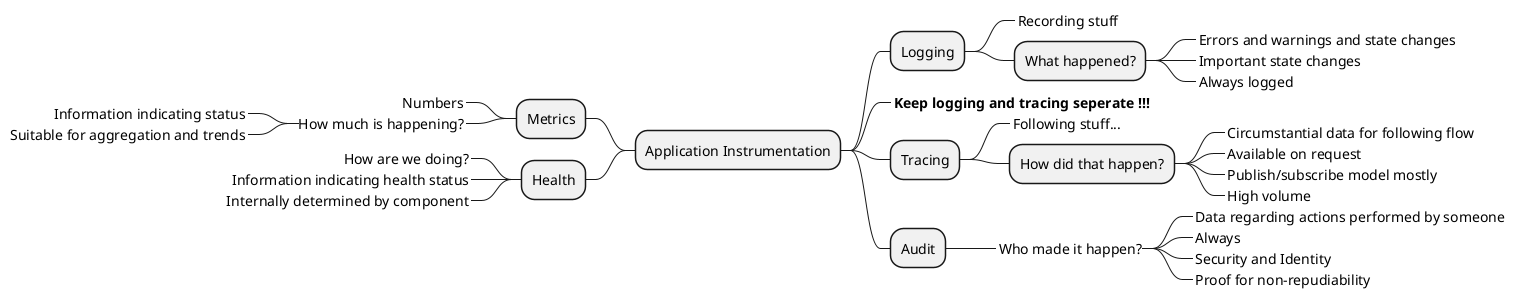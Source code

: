 @startmindmap "Application Instrumentation"

'https://youtu.be/CdcApjTBLEM

+ Application Instrumentation

++ Logging
+++_ Recording stuff
+++ What happened?
++++_ Errors and warnings and state changes
++++_ Important state changes
++++_ Always logged

++_ **Keep logging and tracing seperate !!!**

++ Tracing
+++_ Following stuff...
+++ How did that happen?
++++_ Circumstantial data for following flow
++++_ Available on request
++++_ Publish/subscribe model mostly
++++_ High volume

-- Metrics
---_ Numbers
---_ How much is happening?
----_ Information indicating status
----_ Suitable for aggregation and trends

-- Health
---_ How are we doing?
---_ Information indicating health status
---_ Internally determined by component

++ Audit
+++_ Who made it happen?
++++_ Data regarding actions performed by someone
++++_ Always
++++_ Security and Identity
++++_ Proof for non-repudiability

@endmindmap